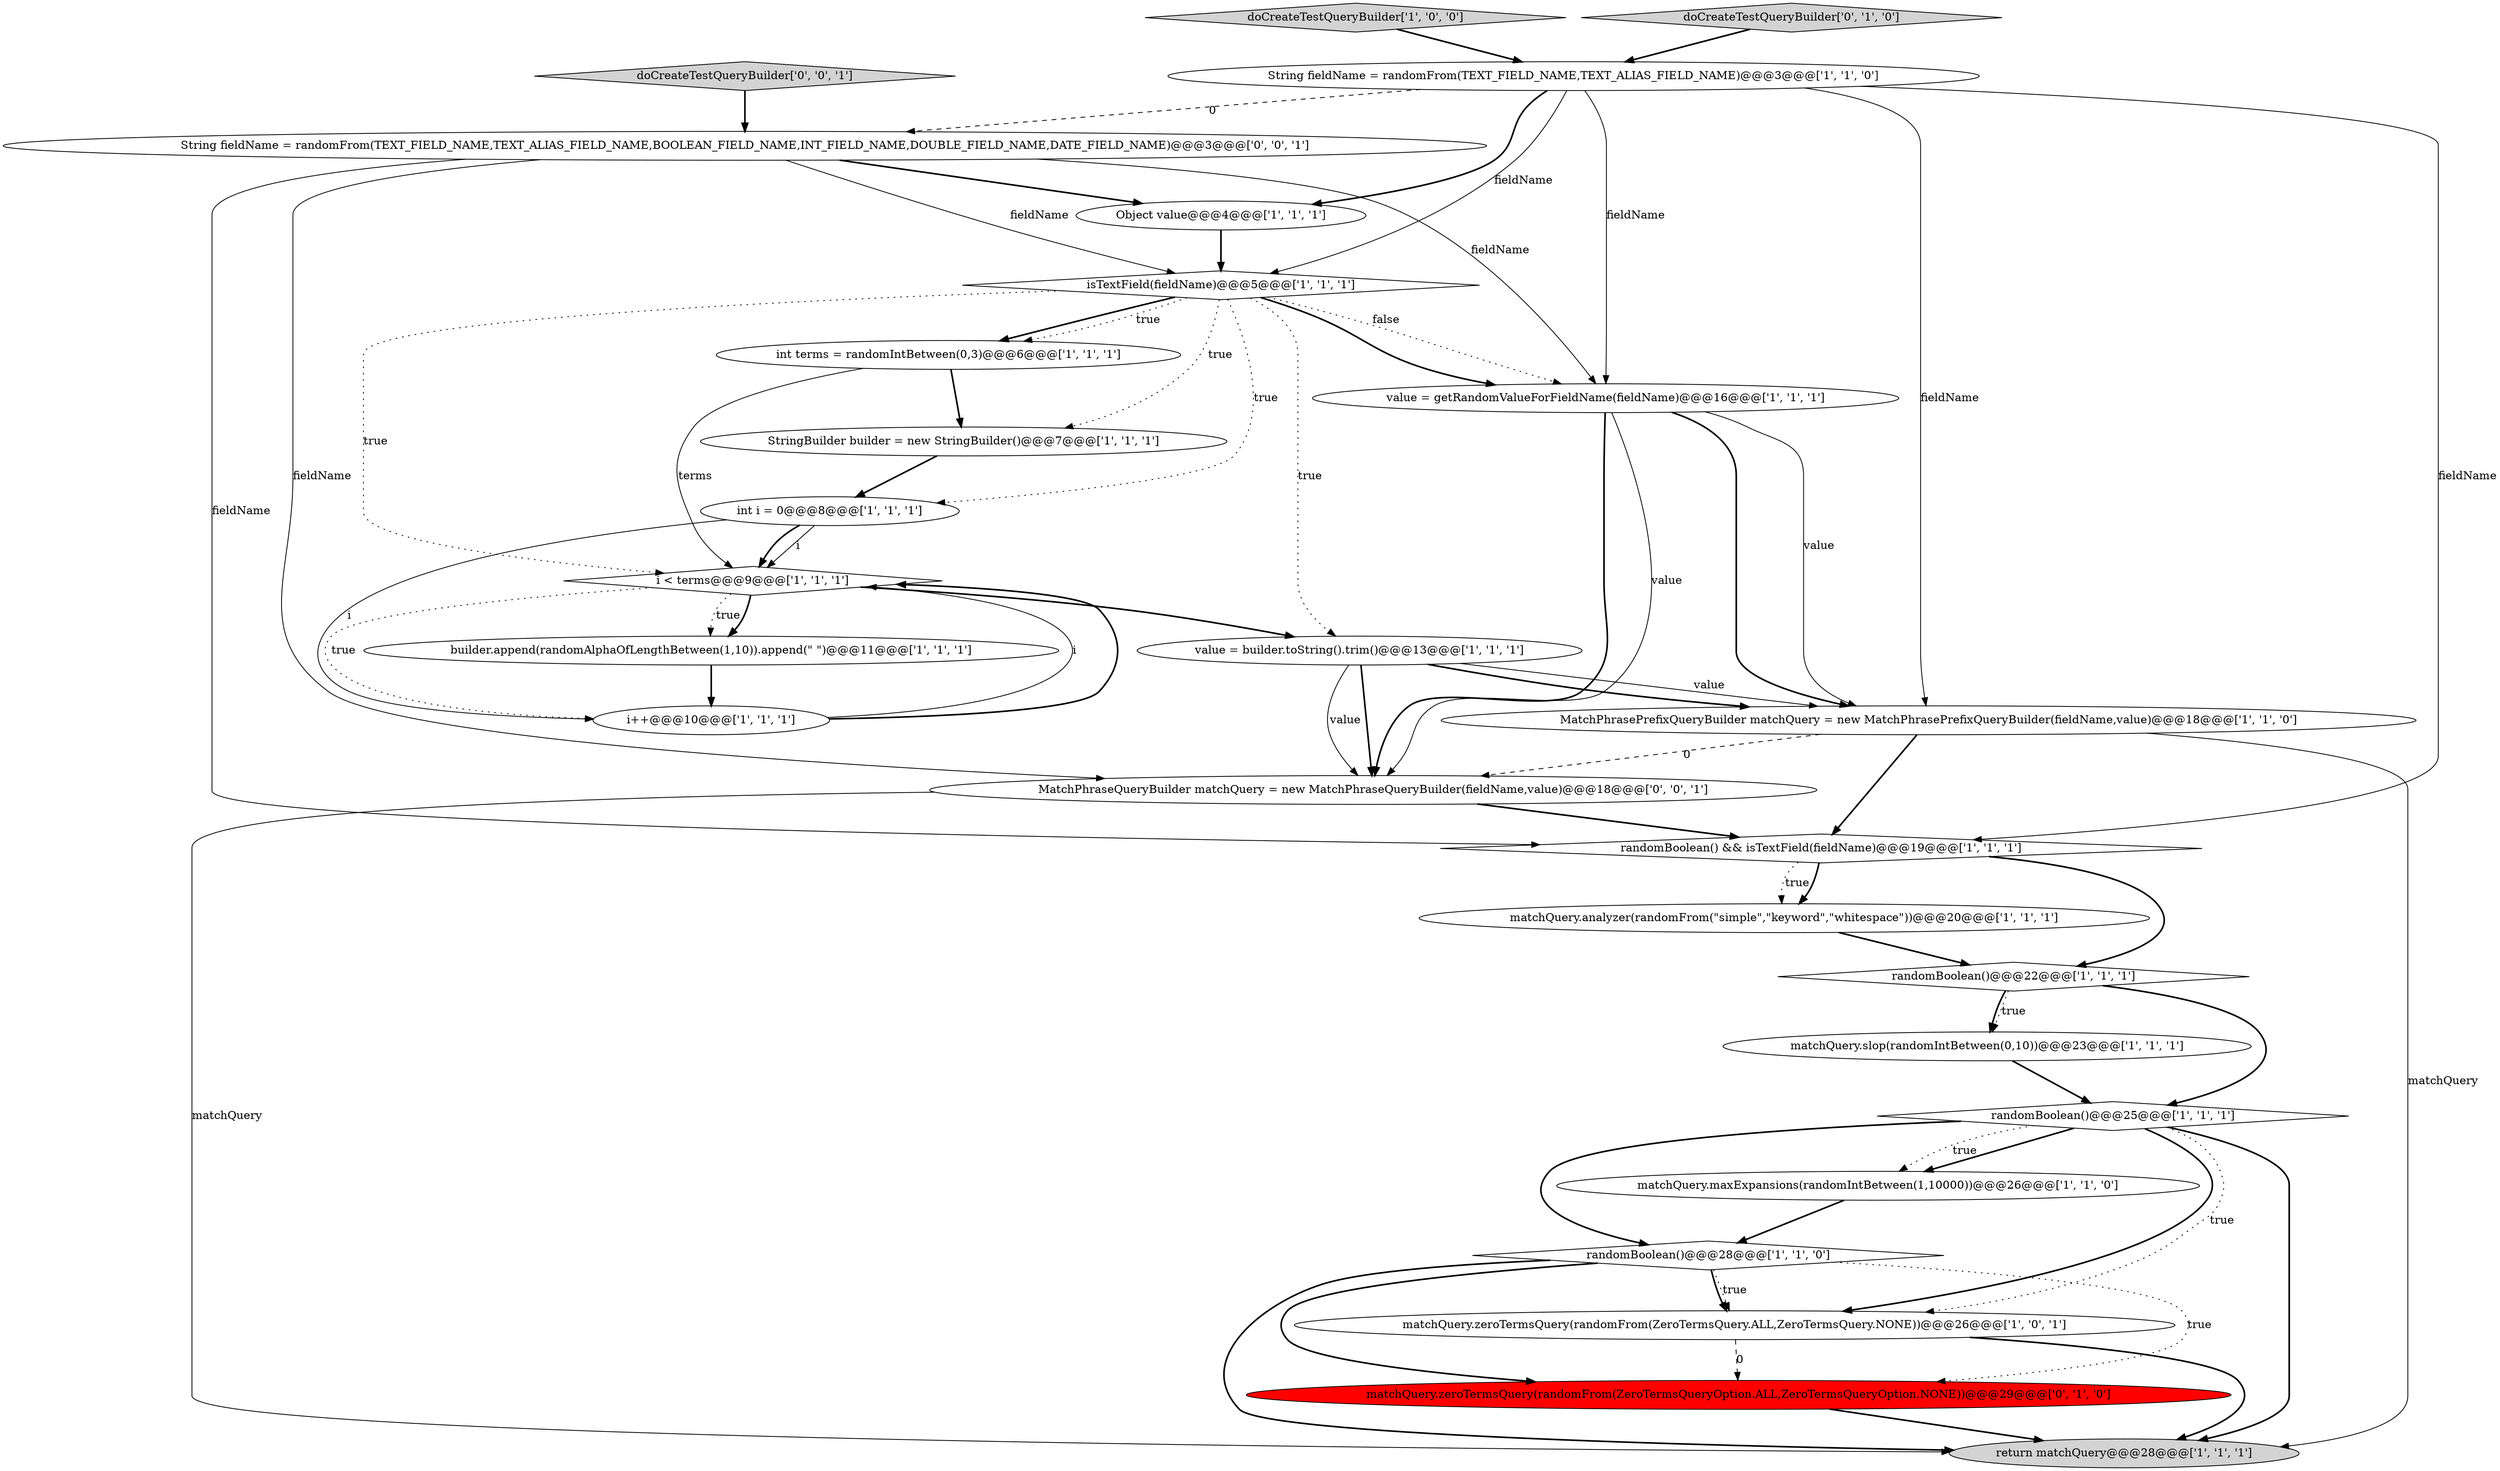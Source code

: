 digraph {
19 [style = filled, label = "isTextField(fieldName)@@@5@@@['1', '1', '1']", fillcolor = white, shape = diamond image = "AAA0AAABBB1BBB"];
2 [style = filled, label = "matchQuery.maxExpansions(randomIntBetween(1,10000))@@@26@@@['1', '1', '0']", fillcolor = white, shape = ellipse image = "AAA0AAABBB1BBB"];
26 [style = filled, label = "doCreateTestQueryBuilder['0', '0', '1']", fillcolor = lightgray, shape = diamond image = "AAA0AAABBB3BBB"];
16 [style = filled, label = "i < terms@@@9@@@['1', '1', '1']", fillcolor = white, shape = diamond image = "AAA0AAABBB1BBB"];
3 [style = filled, label = "randomBoolean()@@@28@@@['1', '1', '0']", fillcolor = white, shape = diamond image = "AAA0AAABBB1BBB"];
24 [style = filled, label = "String fieldName = randomFrom(TEXT_FIELD_NAME,TEXT_ALIAS_FIELD_NAME,BOOLEAN_FIELD_NAME,INT_FIELD_NAME,DOUBLE_FIELD_NAME,DATE_FIELD_NAME)@@@3@@@['0', '0', '1']", fillcolor = white, shape = ellipse image = "AAA0AAABBB3BBB"];
4 [style = filled, label = "randomBoolean()@@@25@@@['1', '1', '1']", fillcolor = white, shape = diamond image = "AAA0AAABBB1BBB"];
6 [style = filled, label = "matchQuery.analyzer(randomFrom(\"simple\",\"keyword\",\"whitespace\"))@@@20@@@['1', '1', '1']", fillcolor = white, shape = ellipse image = "AAA0AAABBB1BBB"];
9 [style = filled, label = "builder.append(randomAlphaOfLengthBetween(1,10)).append(\" \")@@@11@@@['1', '1', '1']", fillcolor = white, shape = ellipse image = "AAA0AAABBB1BBB"];
11 [style = filled, label = "int terms = randomIntBetween(0,3)@@@6@@@['1', '1', '1']", fillcolor = white, shape = ellipse image = "AAA0AAABBB1BBB"];
18 [style = filled, label = "value = getRandomValueForFieldName(fieldName)@@@16@@@['1', '1', '1']", fillcolor = white, shape = ellipse image = "AAA0AAABBB1BBB"];
25 [style = filled, label = "MatchPhraseQueryBuilder matchQuery = new MatchPhraseQueryBuilder(fieldName,value)@@@18@@@['0', '0', '1']", fillcolor = white, shape = ellipse image = "AAA0AAABBB3BBB"];
20 [style = filled, label = "String fieldName = randomFrom(TEXT_FIELD_NAME,TEXT_ALIAS_FIELD_NAME)@@@3@@@['1', '1', '0']", fillcolor = white, shape = ellipse image = "AAA0AAABBB1BBB"];
5 [style = filled, label = "randomBoolean() && isTextField(fieldName)@@@19@@@['1', '1', '1']", fillcolor = white, shape = diamond image = "AAA0AAABBB1BBB"];
14 [style = filled, label = "doCreateTestQueryBuilder['1', '0', '0']", fillcolor = lightgray, shape = diamond image = "AAA0AAABBB1BBB"];
13 [style = filled, label = "matchQuery.zeroTermsQuery(randomFrom(ZeroTermsQuery.ALL,ZeroTermsQuery.NONE))@@@26@@@['1', '0', '1']", fillcolor = white, shape = ellipse image = "AAA0AAABBB1BBB"];
8 [style = filled, label = "return matchQuery@@@28@@@['1', '1', '1']", fillcolor = lightgray, shape = ellipse image = "AAA0AAABBB1BBB"];
10 [style = filled, label = "value = builder.toString().trim()@@@13@@@['1', '1', '1']", fillcolor = white, shape = ellipse image = "AAA0AAABBB1BBB"];
15 [style = filled, label = "int i = 0@@@8@@@['1', '1', '1']", fillcolor = white, shape = ellipse image = "AAA0AAABBB1BBB"];
7 [style = filled, label = "matchQuery.slop(randomIntBetween(0,10))@@@23@@@['1', '1', '1']", fillcolor = white, shape = ellipse image = "AAA0AAABBB1BBB"];
21 [style = filled, label = "i++@@@10@@@['1', '1', '1']", fillcolor = white, shape = ellipse image = "AAA0AAABBB1BBB"];
12 [style = filled, label = "StringBuilder builder = new StringBuilder()@@@7@@@['1', '1', '1']", fillcolor = white, shape = ellipse image = "AAA0AAABBB1BBB"];
1 [style = filled, label = "MatchPhrasePrefixQueryBuilder matchQuery = new MatchPhrasePrefixQueryBuilder(fieldName,value)@@@18@@@['1', '1', '0']", fillcolor = white, shape = ellipse image = "AAA0AAABBB1BBB"];
22 [style = filled, label = "doCreateTestQueryBuilder['0', '1', '0']", fillcolor = lightgray, shape = diamond image = "AAA0AAABBB2BBB"];
17 [style = filled, label = "Object value@@@4@@@['1', '1', '1']", fillcolor = white, shape = ellipse image = "AAA0AAABBB1BBB"];
23 [style = filled, label = "matchQuery.zeroTermsQuery(randomFrom(ZeroTermsQueryOption.ALL,ZeroTermsQueryOption.NONE))@@@29@@@['0', '1', '0']", fillcolor = red, shape = ellipse image = "AAA1AAABBB2BBB"];
0 [style = filled, label = "randomBoolean()@@@22@@@['1', '1', '1']", fillcolor = white, shape = diamond image = "AAA0AAABBB1BBB"];
1->5 [style = bold, label=""];
19->10 [style = dotted, label="true"];
4->3 [style = bold, label=""];
19->18 [style = bold, label=""];
20->17 [style = bold, label=""];
11->16 [style = solid, label="terms"];
19->18 [style = dotted, label="false"];
20->18 [style = solid, label="fieldName"];
24->19 [style = solid, label="fieldName"];
16->9 [style = dotted, label="true"];
16->10 [style = bold, label=""];
18->1 [style = solid, label="value"];
2->3 [style = bold, label=""];
4->13 [style = bold, label=""];
12->15 [style = bold, label=""];
20->5 [style = solid, label="fieldName"];
5->6 [style = dotted, label="true"];
18->25 [style = solid, label="value"];
19->12 [style = dotted, label="true"];
19->11 [style = bold, label=""];
11->12 [style = bold, label=""];
6->0 [style = bold, label=""];
4->2 [style = bold, label=""];
7->4 [style = bold, label=""];
23->8 [style = bold, label=""];
20->19 [style = solid, label="fieldName"];
15->16 [style = bold, label=""];
26->24 [style = bold, label=""];
19->15 [style = dotted, label="true"];
13->23 [style = dashed, label="0"];
17->19 [style = bold, label=""];
10->1 [style = solid, label="value"];
4->2 [style = dotted, label="true"];
0->7 [style = bold, label=""];
4->13 [style = dotted, label="true"];
3->23 [style = bold, label=""];
1->8 [style = solid, label="matchQuery"];
24->25 [style = solid, label="fieldName"];
5->6 [style = bold, label=""];
18->1 [style = bold, label=""];
5->0 [style = bold, label=""];
22->20 [style = bold, label=""];
0->4 [style = bold, label=""];
10->25 [style = bold, label=""];
19->11 [style = dotted, label="true"];
15->16 [style = solid, label="i"];
3->8 [style = bold, label=""];
24->5 [style = solid, label="fieldName"];
20->24 [style = dashed, label="0"];
24->17 [style = bold, label=""];
9->21 [style = bold, label=""];
18->25 [style = bold, label=""];
19->16 [style = dotted, label="true"];
21->16 [style = bold, label=""];
3->13 [style = bold, label=""];
4->8 [style = bold, label=""];
25->5 [style = bold, label=""];
16->21 [style = dotted, label="true"];
10->25 [style = solid, label="value"];
0->7 [style = dotted, label="true"];
13->8 [style = bold, label=""];
25->8 [style = solid, label="matchQuery"];
1->25 [style = dashed, label="0"];
10->1 [style = bold, label=""];
24->18 [style = solid, label="fieldName"];
20->1 [style = solid, label="fieldName"];
16->9 [style = bold, label=""];
21->16 [style = solid, label="i"];
3->13 [style = dotted, label="true"];
14->20 [style = bold, label=""];
3->23 [style = dotted, label="true"];
15->21 [style = solid, label="i"];
}
